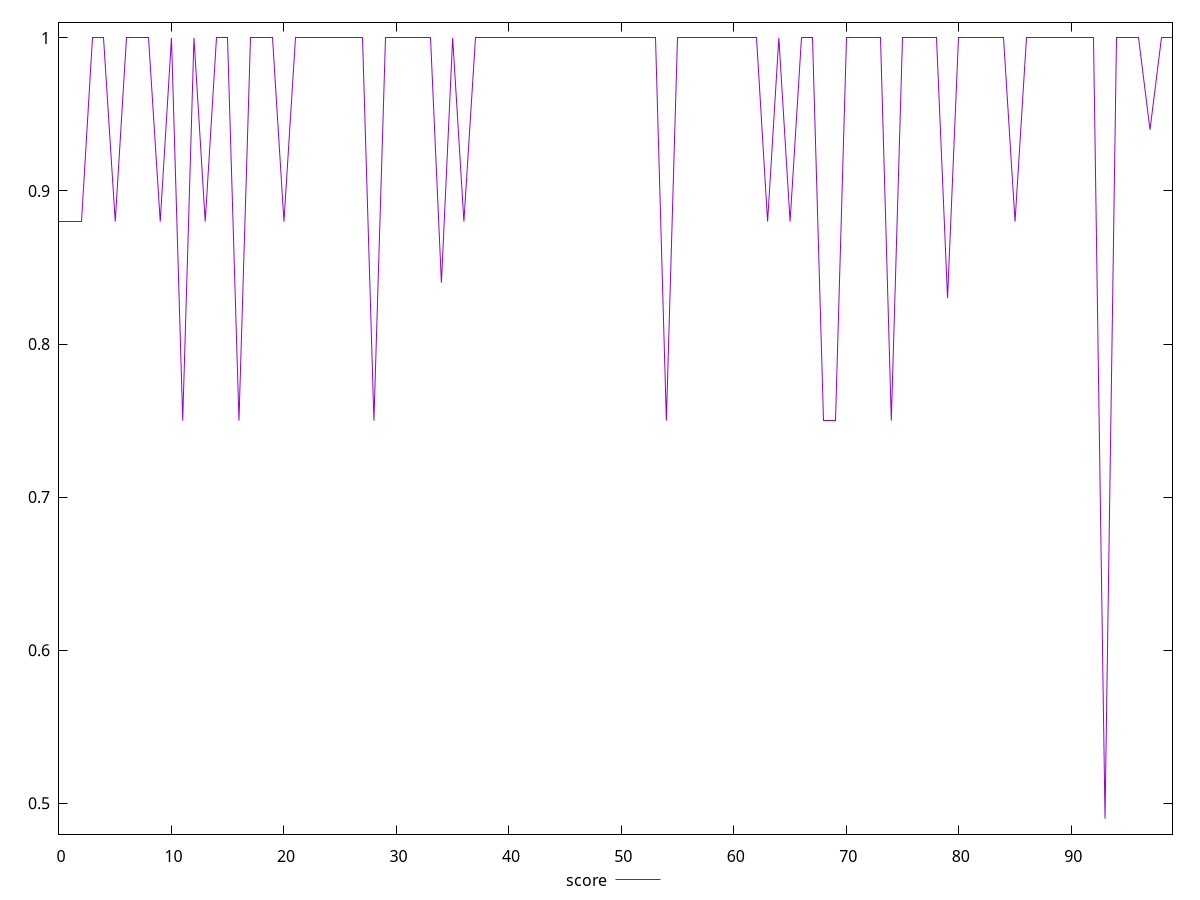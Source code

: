 reset

$score <<EOF
0 0.88
1 0.88
2 0.88
3 1
4 1
5 0.88
6 1
7 1
8 1
9 0.88
10 1
11 0.75
12 1
13 0.88
14 1
15 1
16 0.75
17 1
18 1
19 1
20 0.88
21 1
22 1
23 1
24 1
25 1
26 1
27 1
28 0.75
29 1
30 1
31 1
32 1
33 1
34 0.84
35 1
36 0.88
37 1
38 1
39 1
40 1
41 1
42 1
43 1
44 1
45 1
46 1
47 1
48 1
49 1
50 1
51 1
52 1
53 1
54 0.75
55 1
56 1
57 1
58 1
59 1
60 1
61 1
62 1
63 0.88
64 1
65 0.88
66 1
67 1
68 0.75
69 0.75
70 1
71 1
72 1
73 1
74 0.75
75 1
76 1
77 1
78 1
79 0.83
80 1
81 1
82 1
83 1
84 1
85 0.88
86 1
87 1
88 1
89 1
90 1
91 1
92 1
93 0.49
94 1
95 1
96 1
97 0.94
98 1
99 1
EOF

set key outside below
set xrange [0:99]
set yrange [0.4798:1.0102]
set trange [0.4798:1.0102]
set terminal svg size 640, 500 enhanced background rgb 'white'
set output "reports/report_00027_2021-02-24T12-40-31.850Z/unminified-javascript/samples/music/score/values.svg"

plot $score title "score" with line

reset
